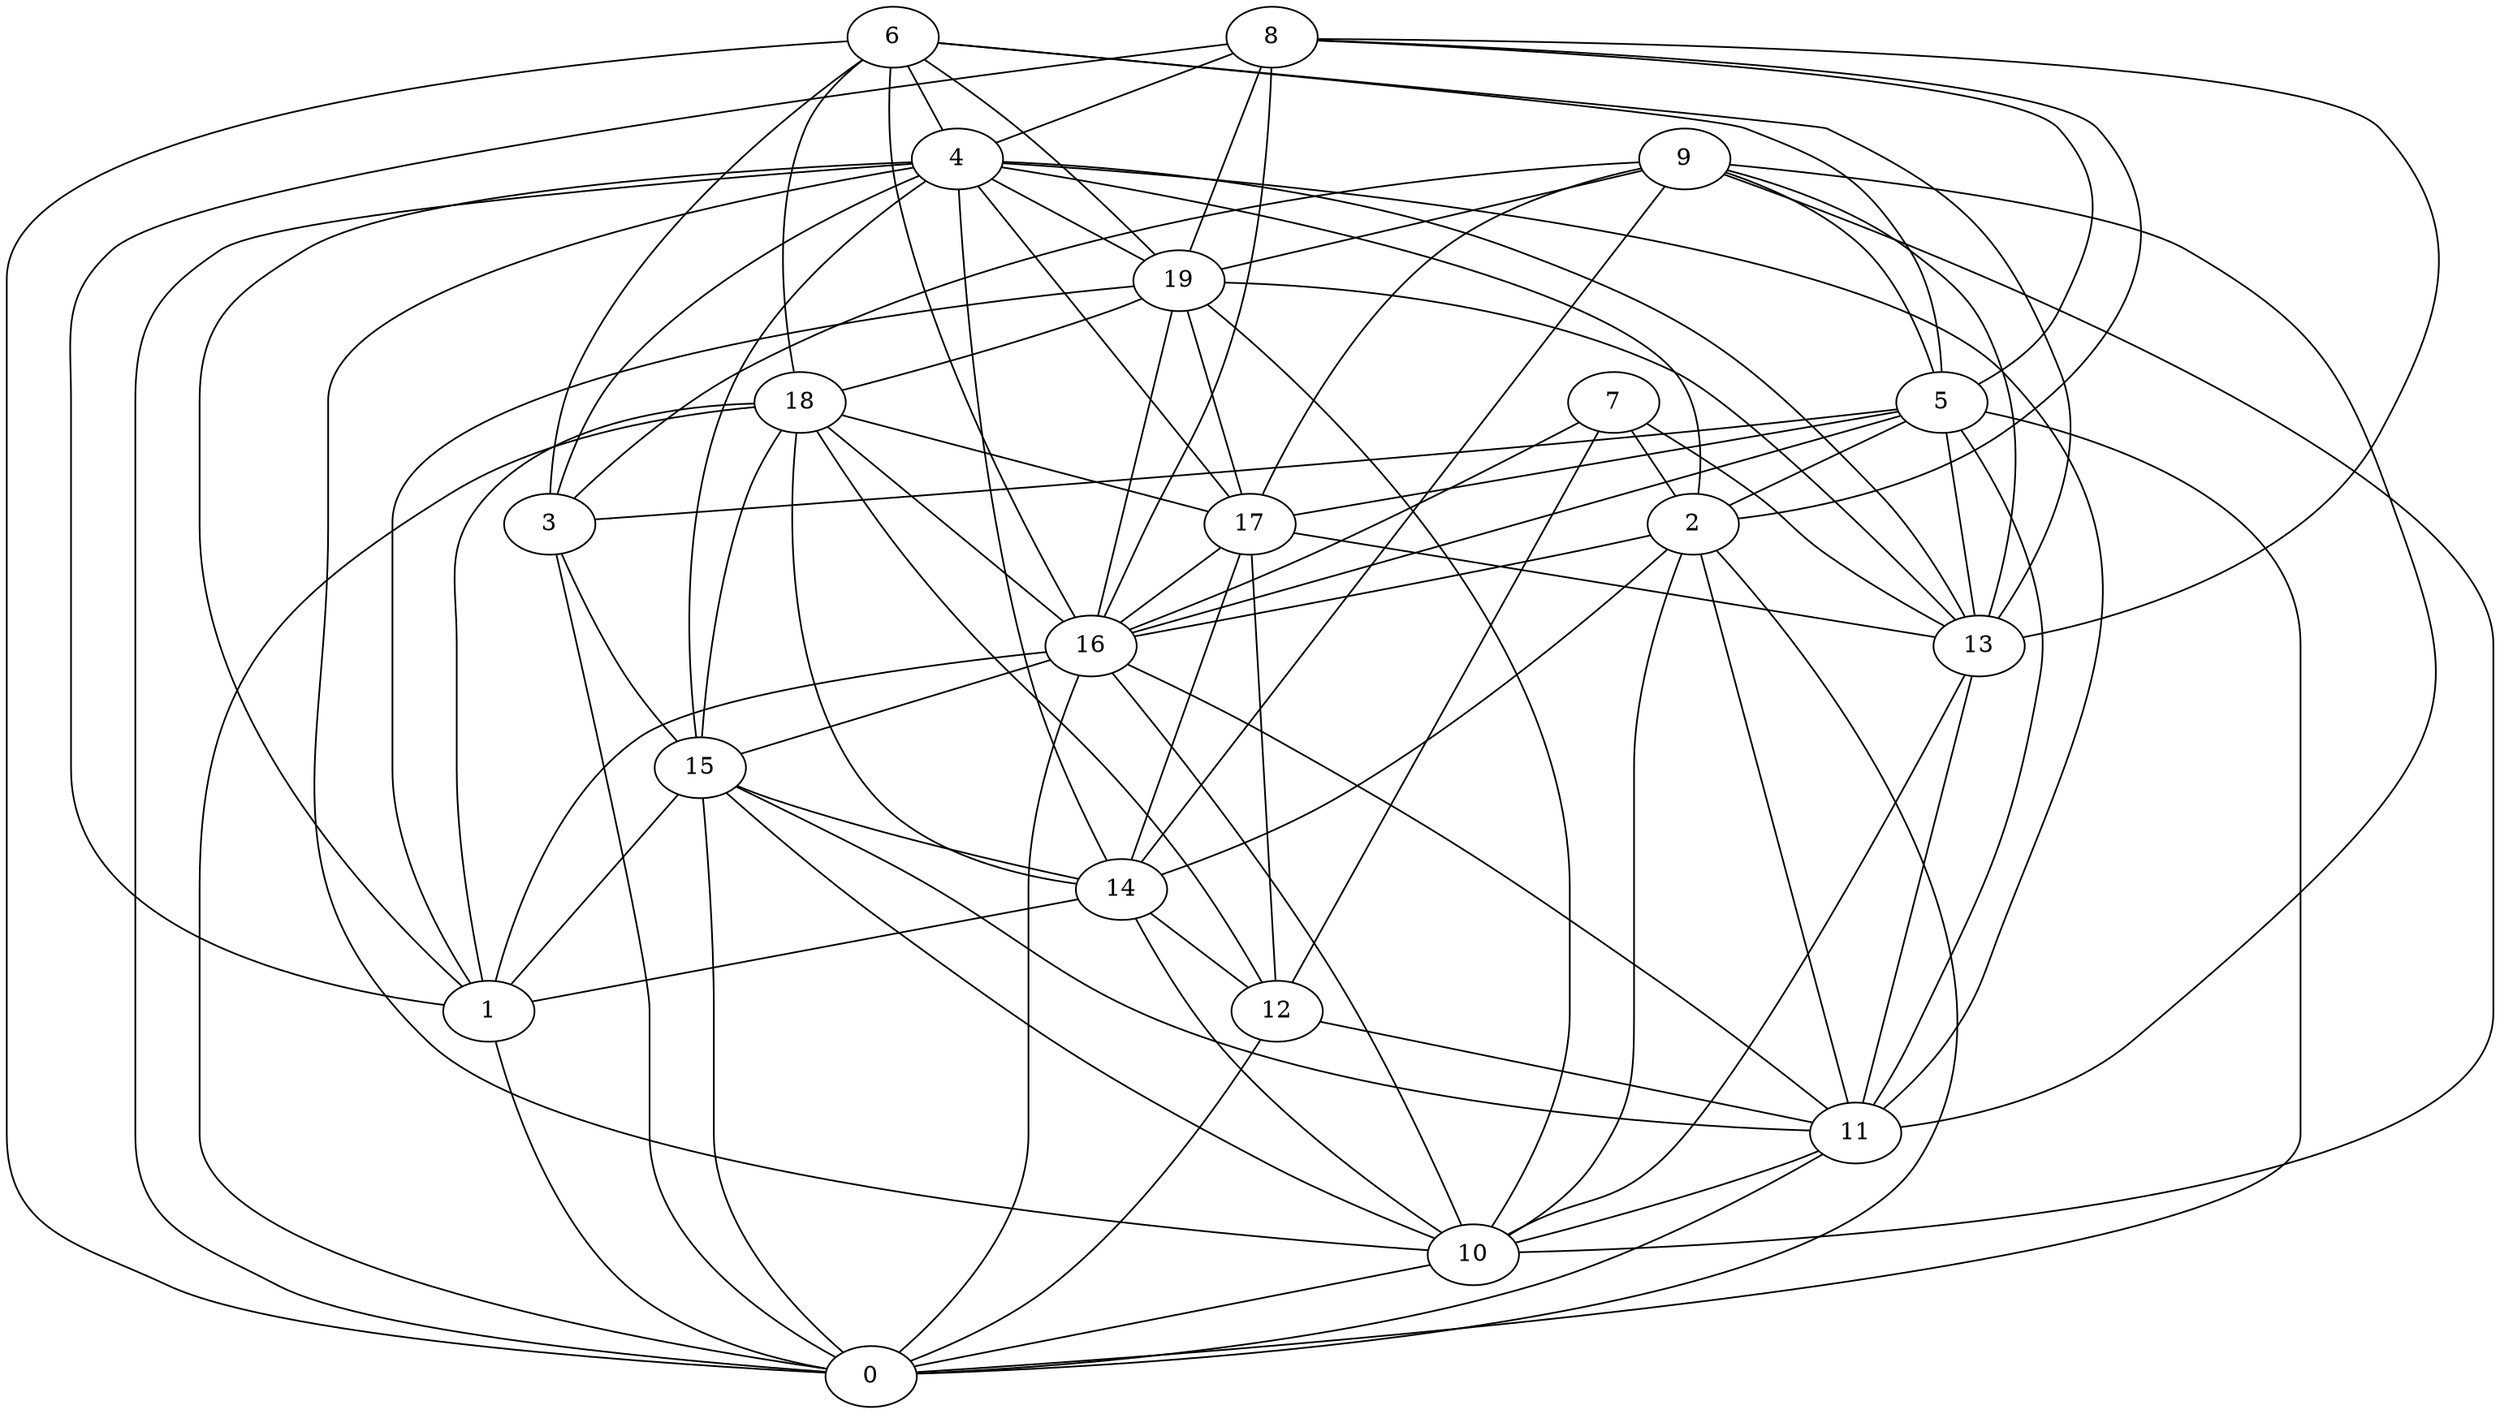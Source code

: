 digraph GG_graph {

subgraph G_graph {
edge [color = black]
"8" -> "13" [dir = none]
"8" -> "16" [dir = none]
"8" -> "1" [dir = none]
"19" -> "10" [dir = none]
"19" -> "13" [dir = none]
"6" -> "16" [dir = none]
"6" -> "0" [dir = none]
"6" -> "18" [dir = none]
"6" -> "3" [dir = none]
"6" -> "19" [dir = none]
"6" -> "13" [dir = none]
"15" -> "14" [dir = none]
"15" -> "1" [dir = none]
"15" -> "11" [dir = none]
"15" -> "0" [dir = none]
"4" -> "13" [dir = none]
"4" -> "17" [dir = none]
"4" -> "15" [dir = none]
"4" -> "10" [dir = none]
"4" -> "3" [dir = none]
"4" -> "1" [dir = none]
"4" -> "11" [dir = none]
"4" -> "2" [dir = none]
"2" -> "16" [dir = none]
"2" -> "14" [dir = none]
"2" -> "0" [dir = none]
"2" -> "10" [dir = none]
"5" -> "0" [dir = none]
"5" -> "3" [dir = none]
"5" -> "13" [dir = none]
"5" -> "11" [dir = none]
"5" -> "16" [dir = none]
"5" -> "2" [dir = none]
"11" -> "10" [dir = none]
"11" -> "0" [dir = none]
"18" -> "16" [dir = none]
"18" -> "17" [dir = none]
"18" -> "12" [dir = none]
"7" -> "2" [dir = none]
"7" -> "16" [dir = none]
"7" -> "13" [dir = none]
"17" -> "16" [dir = none]
"17" -> "12" [dir = none]
"9" -> "3" [dir = none]
"9" -> "13" [dir = none]
"9" -> "11" [dir = none]
"9" -> "17" [dir = none]
"3" -> "0" [dir = none]
"3" -> "15" [dir = none]
"16" -> "11" [dir = none]
"16" -> "1" [dir = none]
"16" -> "15" [dir = none]
"16" -> "10" [dir = none]
"14" -> "10" [dir = none]
"14" -> "12" [dir = none]
"12" -> "0" [dir = none]
"12" -> "11" [dir = none]
"15" -> "10" [dir = none]
"5" -> "17" [dir = none]
"18" -> "0" [dir = none]
"4" -> "14" [dir = none]
"1" -> "0" [dir = none]
"19" -> "17" [dir = none]
"2" -> "11" [dir = none]
"9" -> "14" [dir = none]
"18" -> "15" [dir = none]
"8" -> "5" [dir = none]
"14" -> "1" [dir = none]
"6" -> "5" [dir = none]
"9" -> "19" [dir = none]
"4" -> "19" [dir = none]
"18" -> "1" [dir = none]
"8" -> "2" [dir = none]
"18" -> "14" [dir = none]
"16" -> "0" [dir = none]
"19" -> "1" [dir = none]
"7" -> "12" [dir = none]
"10" -> "0" [dir = none]
"17" -> "14" [dir = none]
"19" -> "16" [dir = none]
"8" -> "19" [dir = none]
"4" -> "0" [dir = none]
"13" -> "11" [dir = none]
"9" -> "10" [dir = none]
"9" -> "5" [dir = none]
"13" -> "10" [dir = none]
"19" -> "18" [dir = none]
"17" -> "13" [dir = none]
"8" -> "4" [dir = none]
"6" -> "4" [dir = none]
}

}
